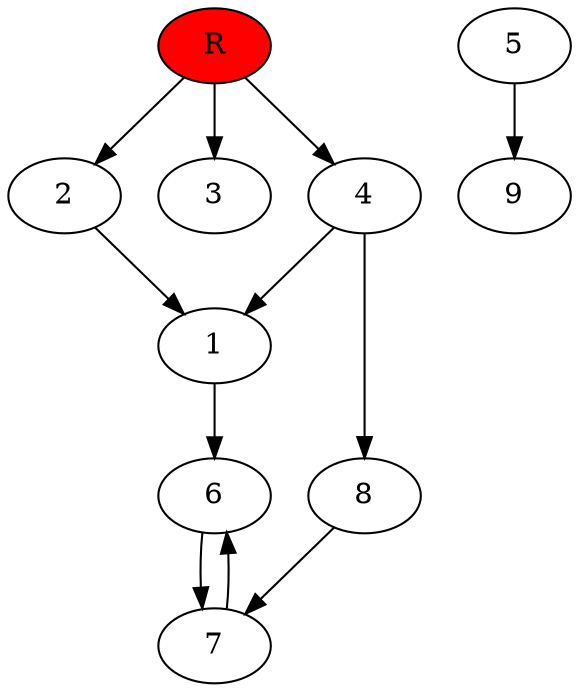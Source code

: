 digraph prb25195 {
	1
	2
	3
	4
	5
	6
	7
	8
	R [fillcolor="#ff0000" style=filled]
	1 -> 6
	2 -> 1
	4 -> 1
	4 -> 8
	5 -> 9
	6 -> 7
	7 -> 6
	8 -> 7
	R -> 2
	R -> 3
	R -> 4
}
